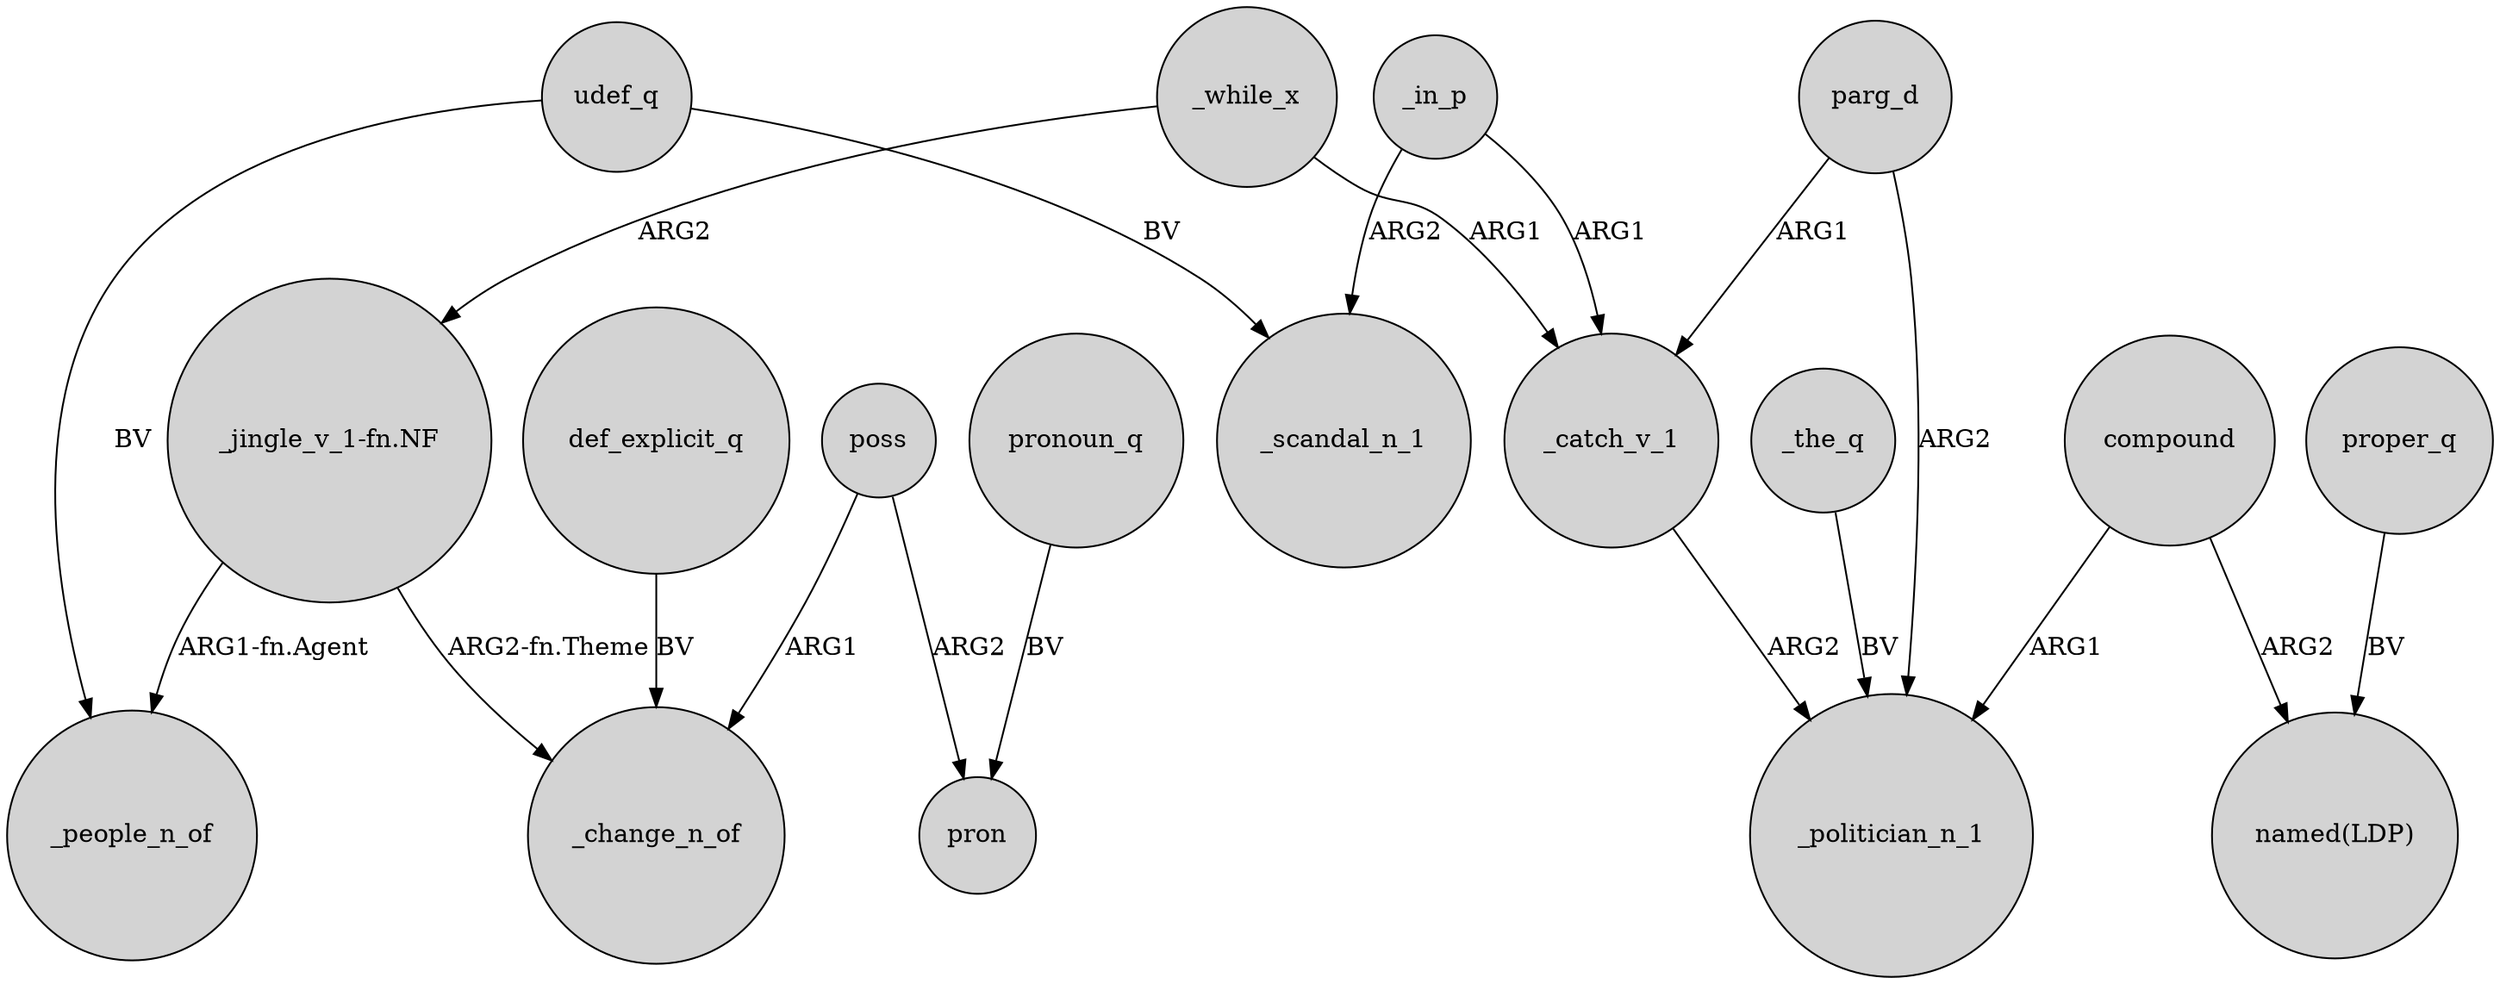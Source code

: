 digraph {
	node [shape=circle style=filled]
	"_jingle_v_1-fn.NF" -> _change_n_of [label="ARG2-fn.Theme"]
	parg_d -> _politician_n_1 [label=ARG2]
	poss -> pron [label=ARG2]
	parg_d -> _catch_v_1 [label=ARG1]
	udef_q -> _scandal_n_1 [label=BV]
	_the_q -> _politician_n_1 [label=BV]
	_in_p -> _catch_v_1 [label=ARG1]
	compound -> _politician_n_1 [label=ARG1]
	_while_x -> _catch_v_1 [label=ARG1]
	poss -> _change_n_of [label=ARG1]
	"_jingle_v_1-fn.NF" -> _people_n_of [label="ARG1-fn.Agent"]
	compound -> "named(LDP)" [label=ARG2]
	pronoun_q -> pron [label=BV]
	_while_x -> "_jingle_v_1-fn.NF" [label=ARG2]
	udef_q -> _people_n_of [label=BV]
	_catch_v_1 -> _politician_n_1 [label=ARG2]
	_in_p -> _scandal_n_1 [label=ARG2]
	proper_q -> "named(LDP)" [label=BV]
	def_explicit_q -> _change_n_of [label=BV]
}
